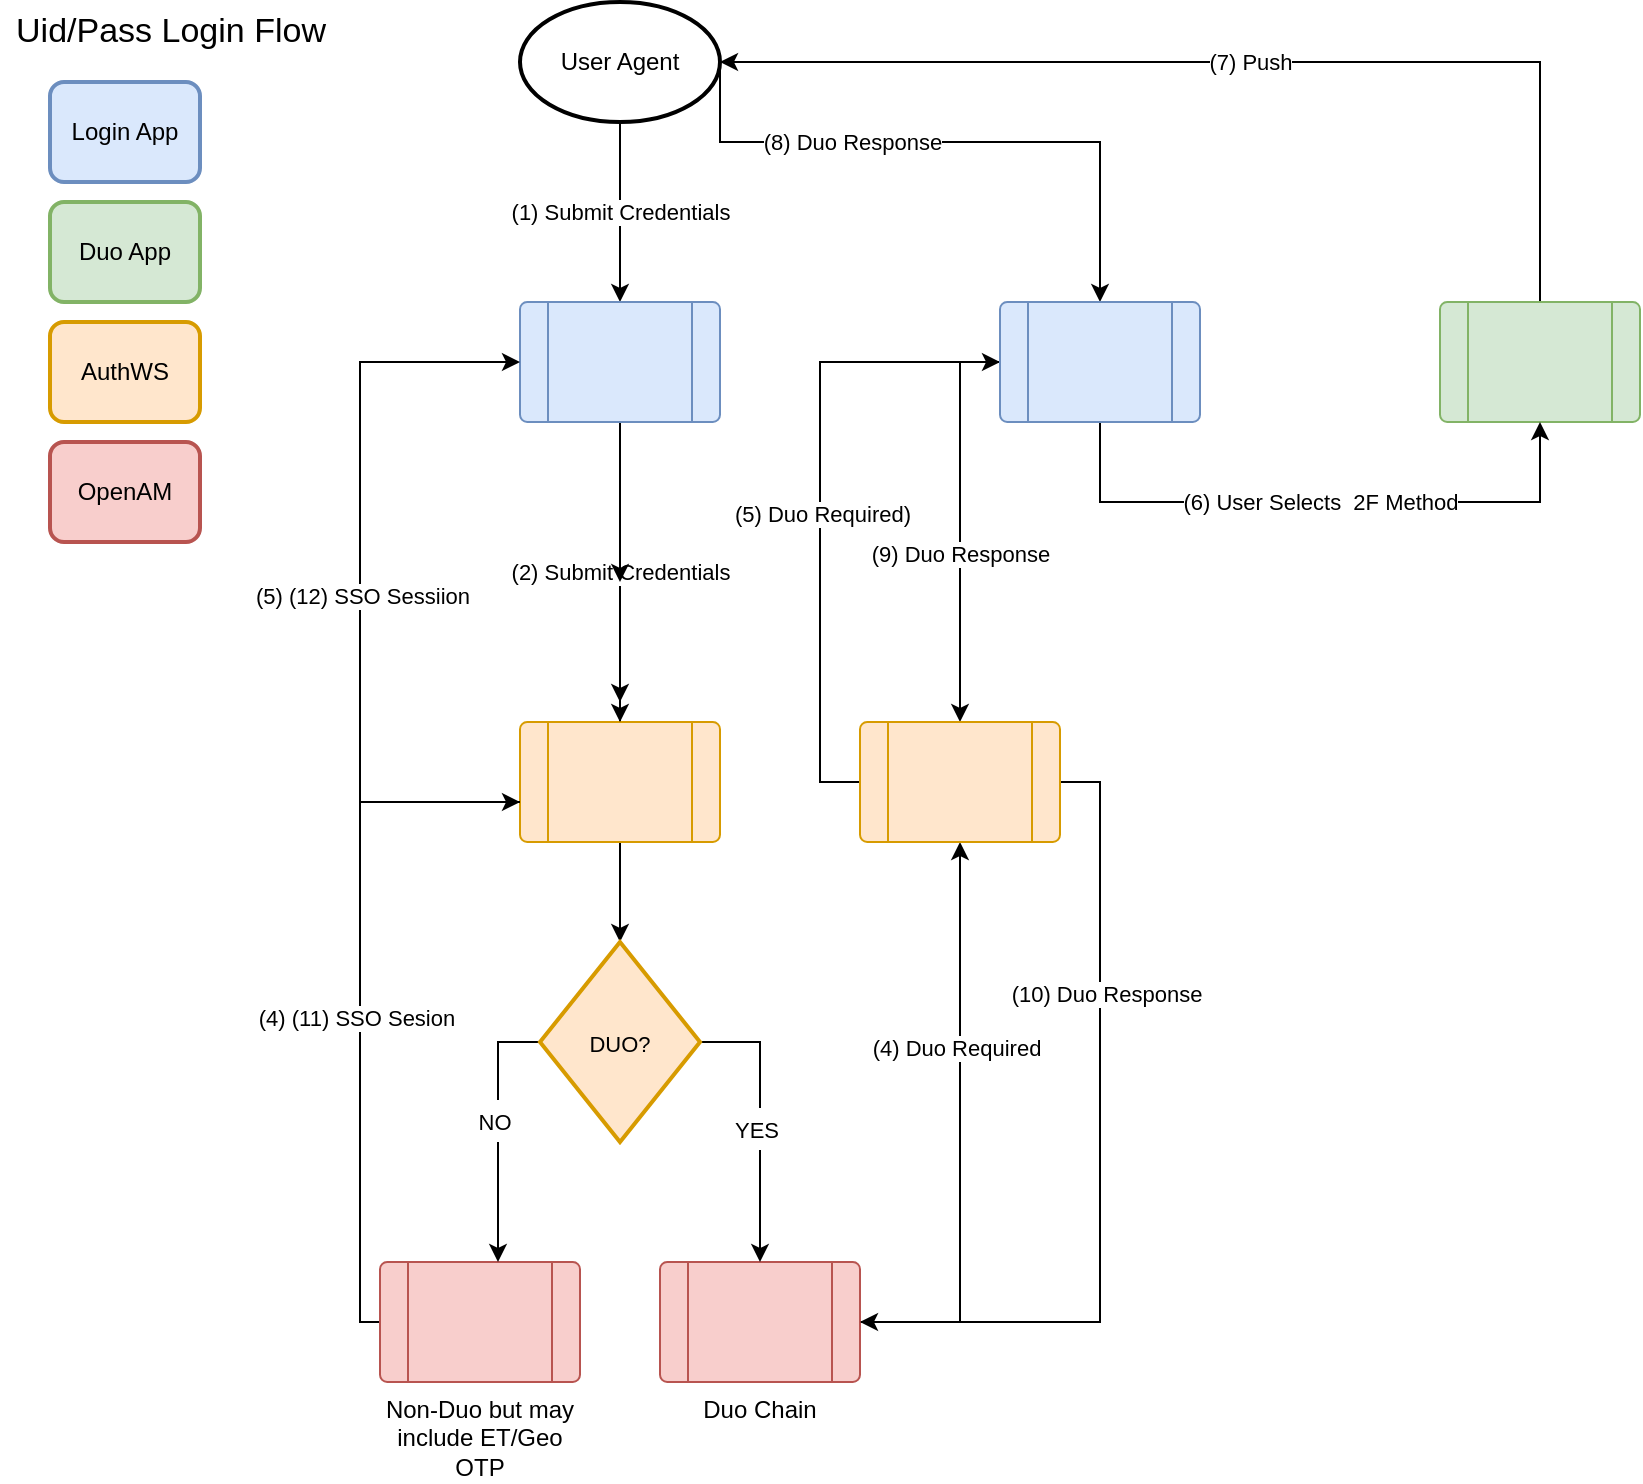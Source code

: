 <mxfile version="13.9.9" type="github"><diagram id="p20FAFjpq5hholewBgBm" name="Page-1"><mxGraphModel dx="1186" dy="645" grid="1" gridSize="10" guides="1" tooltips="1" connect="1" arrows="1" fold="1" page="1" pageScale="1" pageWidth="850" pageHeight="1100" math="0" shadow="0"><root><mxCell id="oHHdUYPR2vRrCMdK4L1p-0"/><mxCell id="oHHdUYPR2vRrCMdK4L1p-1" parent="oHHdUYPR2vRrCMdK4L1p-0"/><mxCell id="jnMyc8NbbV1xT0nmZ_uL-85" style="edgeStyle=orthogonalEdgeStyle;rounded=0;orthogonalLoop=1;jettySize=auto;html=1;fontSize=17;" edge="1" parent="oHHdUYPR2vRrCMdK4L1p-1" source="jnMyc8NbbV1xT0nmZ_uL-84"><mxGeometry relative="1" as="geometry"><mxPoint x="330" y="370" as="targetPoint"/></mxGeometry></mxCell><mxCell id="jnMyc8NbbV1xT0nmZ_uL-89" style="edgeStyle=orthogonalEdgeStyle;rounded=0;orthogonalLoop=1;jettySize=auto;html=1;exitX=0.5;exitY=1;exitDx=0;exitDy=0;fontSize=17;" edge="1" parent="oHHdUYPR2vRrCMdK4L1p-1" source="jnMyc8NbbV1xT0nmZ_uL-84" target="jnMyc8NbbV1xT0nmZ_uL-86"><mxGeometry relative="1" as="geometry"/></mxCell><mxCell id="jnMyc8NbbV1xT0nmZ_uL-84" value="" style="verticalLabelPosition=bottom;verticalAlign=top;html=1;shape=process;whiteSpace=wrap;rounded=1;size=0.14;arcSize=6;fillColor=#ffe6cc;strokeColor=#d79b00;" vertex="1" parent="oHHdUYPR2vRrCMdK4L1p-1"><mxGeometry x="280" y="380" width="100" height="60" as="geometry"/></mxCell><mxCell id="jnMyc8NbbV1xT0nmZ_uL-3" value="(1) Submit Credentials" style="edgeStyle=orthogonalEdgeStyle;rounded=0;orthogonalLoop=1;jettySize=auto;html=1;" edge="1" parent="oHHdUYPR2vRrCMdK4L1p-1" source="jnMyc8NbbV1xT0nmZ_uL-0" target="jnMyc8NbbV1xT0nmZ_uL-1"><mxGeometry relative="1" as="geometry"/></mxCell><mxCell id="jnMyc8NbbV1xT0nmZ_uL-51" style="edgeStyle=orthogonalEdgeStyle;rounded=0;orthogonalLoop=1;jettySize=auto;html=1;exitX=1;exitY=0.5;exitDx=0;exitDy=0;exitPerimeter=0;entryX=0.5;entryY=0;entryDx=0;entryDy=0;" edge="1" parent="oHHdUYPR2vRrCMdK4L1p-1" source="jnMyc8NbbV1xT0nmZ_uL-0" target="jnMyc8NbbV1xT0nmZ_uL-40"><mxGeometry relative="1" as="geometry"><Array as="points"><mxPoint x="380" y="90"/><mxPoint x="570" y="90"/></Array></mxGeometry></mxCell><mxCell id="jnMyc8NbbV1xT0nmZ_uL-52" value="(8) Duo Response" style="edgeLabel;html=1;align=center;verticalAlign=middle;resizable=0;points=[];" vertex="1" connectable="0" parent="jnMyc8NbbV1xT0nmZ_uL-51"><mxGeometry x="-0.316" relative="1" as="geometry"><mxPoint as="offset"/></mxGeometry></mxCell><mxCell id="jnMyc8NbbV1xT0nmZ_uL-0" value="User Agent" style="strokeWidth=2;html=1;shape=mxgraph.flowchart.start_1;whiteSpace=wrap;" vertex="1" parent="oHHdUYPR2vRrCMdK4L1p-1"><mxGeometry x="280" y="20" width="100" height="60" as="geometry"/></mxCell><mxCell id="jnMyc8NbbV1xT0nmZ_uL-5" value="(2) Submit Credentials" style="edgeStyle=orthogonalEdgeStyle;rounded=0;orthogonalLoop=1;jettySize=auto;html=1;exitX=0.5;exitY=1;exitDx=0;exitDy=0;entryX=0.5;entryY=0;entryDx=0;entryDy=0;" edge="1" parent="oHHdUYPR2vRrCMdK4L1p-1" source="jnMyc8NbbV1xT0nmZ_uL-1" target="jnMyc8NbbV1xT0nmZ_uL-84"><mxGeometry relative="1" as="geometry"><mxPoint x="330" y="370" as="targetPoint"/></mxGeometry></mxCell><mxCell id="jnMyc8NbbV1xT0nmZ_uL-83" value="" style="edgeStyle=orthogonalEdgeStyle;rounded=0;orthogonalLoop=1;jettySize=auto;html=1;fontSize=17;" edge="1" parent="oHHdUYPR2vRrCMdK4L1p-1" source="jnMyc8NbbV1xT0nmZ_uL-1"><mxGeometry relative="1" as="geometry"><mxPoint x="330" y="310" as="targetPoint"/></mxGeometry></mxCell><mxCell id="jnMyc8NbbV1xT0nmZ_uL-1" value="" style="verticalLabelPosition=bottom;verticalAlign=top;html=1;shape=process;whiteSpace=wrap;rounded=1;size=0.14;arcSize=6;fillColor=#dae8fc;strokeColor=#6c8ebf;" vertex="1" parent="oHHdUYPR2vRrCMdK4L1p-1"><mxGeometry x="280" y="170" width="100" height="60" as="geometry"/></mxCell><mxCell id="jnMyc8NbbV1xT0nmZ_uL-23" style="edgeStyle=orthogonalEdgeStyle;rounded=0;orthogonalLoop=1;jettySize=auto;html=1;exitX=0;exitY=0.5;exitDx=0;exitDy=0;exitPerimeter=0;entryX=0;entryY=0.5;entryDx=0;entryDy=0;" edge="1" parent="oHHdUYPR2vRrCMdK4L1p-1" target="jnMyc8NbbV1xT0nmZ_uL-1"><mxGeometry relative="1" as="geometry"><mxPoint x="280" y="420" as="sourcePoint"/><Array as="points"><mxPoint x="200" y="420"/><mxPoint x="200" y="200"/></Array></mxGeometry></mxCell><mxCell id="jnMyc8NbbV1xT0nmZ_uL-25" value="(5) (12) SSO Sessiion" style="edgeLabel;html=1;align=center;verticalAlign=middle;resizable=0;points=[];" vertex="1" connectable="0" parent="jnMyc8NbbV1xT0nmZ_uL-23"><mxGeometry x="-0.037" y="-1" relative="1" as="geometry"><mxPoint as="offset"/></mxGeometry></mxCell><mxCell id="jnMyc8NbbV1xT0nmZ_uL-27" style="edgeStyle=orthogonalEdgeStyle;rounded=0;orthogonalLoop=1;jettySize=auto;html=1;entryX=0;entryY=0.5;entryDx=0;entryDy=0;exitX=0;exitY=0.5;exitDx=0;exitDy=0;" edge="1" parent="oHHdUYPR2vRrCMdK4L1p-1" source="jnMyc8NbbV1xT0nmZ_uL-53" target="jnMyc8NbbV1xT0nmZ_uL-40"><mxGeometry relative="1" as="geometry"><mxPoint x="440" y="410" as="sourcePoint"/><Array as="points"><mxPoint x="430" y="410"/><mxPoint x="430" y="200"/></Array></mxGeometry></mxCell><mxCell id="jnMyc8NbbV1xT0nmZ_uL-28" value="(5) Duo Required)" style="edgeLabel;html=1;align=center;verticalAlign=middle;resizable=0;points=[];" vertex="1" connectable="0" parent="jnMyc8NbbV1xT0nmZ_uL-27"><mxGeometry x="-0.035" y="-1" relative="1" as="geometry"><mxPoint as="offset"/></mxGeometry></mxCell><mxCell id="jnMyc8NbbV1xT0nmZ_uL-21" style="edgeStyle=orthogonalEdgeStyle;rounded=0;orthogonalLoop=1;jettySize=auto;html=1;exitX=0;exitY=0.5;exitDx=0;exitDy=0;entryX=0;entryY=0.5;entryDx=0;entryDy=0;entryPerimeter=0;" edge="1" parent="oHHdUYPR2vRrCMdK4L1p-1" source="jnMyc8NbbV1xT0nmZ_uL-11"><mxGeometry relative="1" as="geometry"><mxPoint x="280" y="420" as="targetPoint"/><Array as="points"><mxPoint x="200" y="680"/><mxPoint x="200" y="420"/></Array></mxGeometry></mxCell><mxCell id="jnMyc8NbbV1xT0nmZ_uL-24" value="(4) (11) SSO Sesion" style="edgeLabel;html=1;align=center;verticalAlign=middle;resizable=0;points=[];" vertex="1" connectable="0" parent="jnMyc8NbbV1xT0nmZ_uL-21"><mxGeometry x="-0.072" y="2" relative="1" as="geometry"><mxPoint as="offset"/></mxGeometry></mxCell><mxCell id="jnMyc8NbbV1xT0nmZ_uL-11" value="Non-Duo but may&lt;br&gt;include ET/Geo&lt;br&gt;OTP" style="verticalLabelPosition=bottom;verticalAlign=top;html=1;shape=process;whiteSpace=wrap;rounded=1;size=0.14;arcSize=6;fillColor=#f8cecc;strokeColor=#b85450;" vertex="1" parent="oHHdUYPR2vRrCMdK4L1p-1"><mxGeometry x="210" y="650" width="100" height="60" as="geometry"/></mxCell><mxCell id="jnMyc8NbbV1xT0nmZ_uL-46" style="edgeStyle=orthogonalEdgeStyle;rounded=0;orthogonalLoop=1;jettySize=auto;html=1;exitX=1;exitY=0.5;exitDx=0;exitDy=0;entryX=0.5;entryY=1;entryDx=0;entryDy=0;" edge="1" parent="oHHdUYPR2vRrCMdK4L1p-1" source="jnMyc8NbbV1xT0nmZ_uL-12" target="jnMyc8NbbV1xT0nmZ_uL-53"><mxGeometry relative="1" as="geometry"><mxPoint x="500" y="470" as="targetPoint"/><Array as="points"><mxPoint x="500" y="680"/></Array></mxGeometry></mxCell><mxCell id="jnMyc8NbbV1xT0nmZ_uL-48" value="(4) Duo Required" style="edgeLabel;html=1;align=center;verticalAlign=middle;resizable=0;points=[];" vertex="1" connectable="0" parent="jnMyc8NbbV1xT0nmZ_uL-46"><mxGeometry x="0.292" y="2" relative="1" as="geometry"><mxPoint as="offset"/></mxGeometry></mxCell><mxCell id="jnMyc8NbbV1xT0nmZ_uL-12" value="Duo Chain&lt;br&gt;" style="verticalLabelPosition=bottom;verticalAlign=top;html=1;shape=process;whiteSpace=wrap;rounded=1;size=0.14;arcSize=6;fillColor=#f8cecc;strokeColor=#b85450;" vertex="1" parent="oHHdUYPR2vRrCMdK4L1p-1"><mxGeometry x="350" y="650" width="100" height="60" as="geometry"/></mxCell><mxCell id="jnMyc8NbbV1xT0nmZ_uL-32" value="(7) Push" style="edgeStyle=orthogonalEdgeStyle;rounded=0;orthogonalLoop=1;jettySize=auto;html=1;exitX=0.5;exitY=0;exitDx=0;exitDy=0;entryX=1;entryY=0.5;entryDx=0;entryDy=0;entryPerimeter=0;" edge="1" parent="oHHdUYPR2vRrCMdK4L1p-1" source="jnMyc8NbbV1xT0nmZ_uL-29" target="jnMyc8NbbV1xT0nmZ_uL-0"><mxGeometry relative="1" as="geometry"><Array as="points"><mxPoint x="790" y="50"/></Array></mxGeometry></mxCell><mxCell id="jnMyc8NbbV1xT0nmZ_uL-29" value="" style="verticalLabelPosition=bottom;verticalAlign=top;html=1;shape=process;whiteSpace=wrap;rounded=1;size=0.14;arcSize=6;fillColor=#d5e8d4;strokeColor=#82b366;" vertex="1" parent="oHHdUYPR2vRrCMdK4L1p-1"><mxGeometry x="740" y="170" width="100" height="60" as="geometry"/></mxCell><mxCell id="jnMyc8NbbV1xT0nmZ_uL-50" value="(6) User Selects&amp;nbsp; 2F Method" style="edgeStyle=orthogonalEdgeStyle;rounded=0;orthogonalLoop=1;jettySize=auto;html=1;exitX=0.5;exitY=1;exitDx=0;exitDy=0;entryX=0.5;entryY=1;entryDx=0;entryDy=0;" edge="1" parent="oHHdUYPR2vRrCMdK4L1p-1" source="jnMyc8NbbV1xT0nmZ_uL-40" target="jnMyc8NbbV1xT0nmZ_uL-29"><mxGeometry relative="1" as="geometry"><Array as="points"><mxPoint x="570" y="270"/><mxPoint x="790" y="270"/></Array></mxGeometry></mxCell><mxCell id="jnMyc8NbbV1xT0nmZ_uL-54" style="edgeStyle=orthogonalEdgeStyle;rounded=0;orthogonalLoop=1;jettySize=auto;html=1;exitX=0;exitY=0.5;exitDx=0;exitDy=0;entryX=0.5;entryY=0;entryDx=0;entryDy=0;" edge="1" parent="oHHdUYPR2vRrCMdK4L1p-1" source="jnMyc8NbbV1xT0nmZ_uL-40" target="jnMyc8NbbV1xT0nmZ_uL-53"><mxGeometry relative="1" as="geometry"/></mxCell><mxCell id="jnMyc8NbbV1xT0nmZ_uL-55" value="(9) Duo Response" style="edgeLabel;html=1;align=center;verticalAlign=middle;resizable=0;points=[];" vertex="1" connectable="0" parent="jnMyc8NbbV1xT0nmZ_uL-54"><mxGeometry x="0.16" relative="1" as="geometry"><mxPoint as="offset"/></mxGeometry></mxCell><mxCell id="jnMyc8NbbV1xT0nmZ_uL-40" value="" style="verticalLabelPosition=bottom;verticalAlign=top;html=1;shape=process;whiteSpace=wrap;rounded=1;size=0.14;arcSize=6;fillColor=#dae8fc;strokeColor=#6c8ebf;" vertex="1" parent="oHHdUYPR2vRrCMdK4L1p-1"><mxGeometry x="520" y="170" width="100" height="60" as="geometry"/></mxCell><mxCell id="jnMyc8NbbV1xT0nmZ_uL-56" style="edgeStyle=orthogonalEdgeStyle;rounded=0;orthogonalLoop=1;jettySize=auto;html=1;exitX=1;exitY=0.5;exitDx=0;exitDy=0;entryX=1;entryY=0.5;entryDx=0;entryDy=0;" edge="1" parent="oHHdUYPR2vRrCMdK4L1p-1" source="jnMyc8NbbV1xT0nmZ_uL-53" target="jnMyc8NbbV1xT0nmZ_uL-12"><mxGeometry relative="1" as="geometry"/></mxCell><mxCell id="jnMyc8NbbV1xT0nmZ_uL-57" value="(10) Duo Response" style="edgeLabel;html=1;align=center;verticalAlign=middle;resizable=0;points=[];" vertex="1" connectable="0" parent="jnMyc8NbbV1xT0nmZ_uL-56"><mxGeometry x="-0.385" y="3" relative="1" as="geometry"><mxPoint as="offset"/></mxGeometry></mxCell><mxCell id="jnMyc8NbbV1xT0nmZ_uL-53" value="" style="verticalLabelPosition=bottom;verticalAlign=top;html=1;shape=process;whiteSpace=wrap;rounded=1;size=0.14;arcSize=6;fillColor=#ffe6cc;strokeColor=#d79b00;" vertex="1" parent="oHHdUYPR2vRrCMdK4L1p-1"><mxGeometry x="450" y="380" width="100" height="60" as="geometry"/></mxCell><mxCell id="jnMyc8NbbV1xT0nmZ_uL-58" value="Uid/Pass Login Flow" style="text;html=1;align=center;verticalAlign=middle;resizable=0;points=[];autosize=1;fontSize=17;" vertex="1" parent="oHHdUYPR2vRrCMdK4L1p-1"><mxGeometry x="20" y="20" width="170" height="30" as="geometry"/></mxCell><mxCell id="jnMyc8NbbV1xT0nmZ_uL-72" value="" style="verticalLabelPosition=bottom;verticalAlign=top;html=1;shape=process;whiteSpace=wrap;rounded=1;size=0.14;arcSize=6;" vertex="1" parent="oHHdUYPR2vRrCMdK4L1p-1"><mxGeometry x="51" y="60" width="20" as="geometry"/></mxCell><mxCell id="jnMyc8NbbV1xT0nmZ_uL-77" value="Login App" style="rounded=1;whiteSpace=wrap;html=1;absoluteArcSize=1;arcSize=14;strokeWidth=2;fillColor=#dae8fc;strokeColor=#6c8ebf;" vertex="1" parent="oHHdUYPR2vRrCMdK4L1p-1"><mxGeometry x="45" y="60" width="75" height="50" as="geometry"/></mxCell><mxCell id="jnMyc8NbbV1xT0nmZ_uL-79" value="Duo App" style="rounded=1;whiteSpace=wrap;html=1;absoluteArcSize=1;arcSize=14;strokeWidth=2;fillColor=#d5e8d4;strokeColor=#82b366;" vertex="1" parent="oHHdUYPR2vRrCMdK4L1p-1"><mxGeometry x="45" y="120" width="75" height="50" as="geometry"/></mxCell><mxCell id="jnMyc8NbbV1xT0nmZ_uL-80" value="AuthWS" style="rounded=1;whiteSpace=wrap;html=1;absoluteArcSize=1;arcSize=14;strokeWidth=2;fillColor=#ffe6cc;strokeColor=#d79b00;" vertex="1" parent="oHHdUYPR2vRrCMdK4L1p-1"><mxGeometry x="45" y="180" width="75" height="50" as="geometry"/></mxCell><mxCell id="jnMyc8NbbV1xT0nmZ_uL-81" value="OpenAM" style="rounded=1;whiteSpace=wrap;html=1;absoluteArcSize=1;arcSize=14;strokeWidth=2;fillColor=#f8cecc;strokeColor=#b85450;" vertex="1" parent="oHHdUYPR2vRrCMdK4L1p-1"><mxGeometry x="45" y="240" width="75" height="50" as="geometry"/></mxCell><mxCell id="jnMyc8NbbV1xT0nmZ_uL-87" style="edgeStyle=orthogonalEdgeStyle;rounded=0;orthogonalLoop=1;jettySize=auto;html=1;exitX=0;exitY=0.5;exitDx=0;exitDy=0;exitPerimeter=0;entryX=0.59;entryY=0;entryDx=0;entryDy=0;entryPerimeter=0;fontSize=17;" edge="1" parent="oHHdUYPR2vRrCMdK4L1p-1" source="jnMyc8NbbV1xT0nmZ_uL-86" target="jnMyc8NbbV1xT0nmZ_uL-11"><mxGeometry relative="1" as="geometry"/></mxCell><mxCell id="jnMyc8NbbV1xT0nmZ_uL-91" value="&lt;font style=&quot;font-size: 11px&quot;&gt;NO&lt;/font&gt;" style="edgeLabel;html=1;align=center;verticalAlign=middle;resizable=0;points=[];fontSize=17;" vertex="1" connectable="0" parent="jnMyc8NbbV1xT0nmZ_uL-87"><mxGeometry x="-0.084" y="-2" relative="1" as="geometry"><mxPoint as="offset"/></mxGeometry></mxCell><mxCell id="jnMyc8NbbV1xT0nmZ_uL-88" style="edgeStyle=orthogonalEdgeStyle;rounded=0;orthogonalLoop=1;jettySize=auto;html=1;exitX=1;exitY=0.5;exitDx=0;exitDy=0;exitPerimeter=0;entryX=0.5;entryY=0;entryDx=0;entryDy=0;fontSize=17;" edge="1" parent="oHHdUYPR2vRrCMdK4L1p-1" source="jnMyc8NbbV1xT0nmZ_uL-86" target="jnMyc8NbbV1xT0nmZ_uL-12"><mxGeometry relative="1" as="geometry"/></mxCell><mxCell id="jnMyc8NbbV1xT0nmZ_uL-90" value="&lt;font style=&quot;font-size: 11px&quot;&gt;YES&lt;/font&gt;" style="edgeLabel;html=1;align=center;verticalAlign=middle;resizable=0;points=[];fontSize=17;" vertex="1" connectable="0" parent="jnMyc8NbbV1xT0nmZ_uL-88"><mxGeometry x="0.043" y="-2" relative="1" as="geometry"><mxPoint as="offset"/></mxGeometry></mxCell><mxCell id="jnMyc8NbbV1xT0nmZ_uL-86" value="&lt;font style=&quot;font-size: 11px&quot;&gt;DUO?&lt;/font&gt;" style="strokeWidth=2;html=1;shape=mxgraph.flowchart.decision;whiteSpace=wrap;fontSize=17;fillColor=#ffe6cc;strokeColor=#d79b00;" vertex="1" parent="oHHdUYPR2vRrCMdK4L1p-1"><mxGeometry x="290" y="490" width="80" height="100" as="geometry"/></mxCell></root></mxGraphModel></diagram></mxfile>
